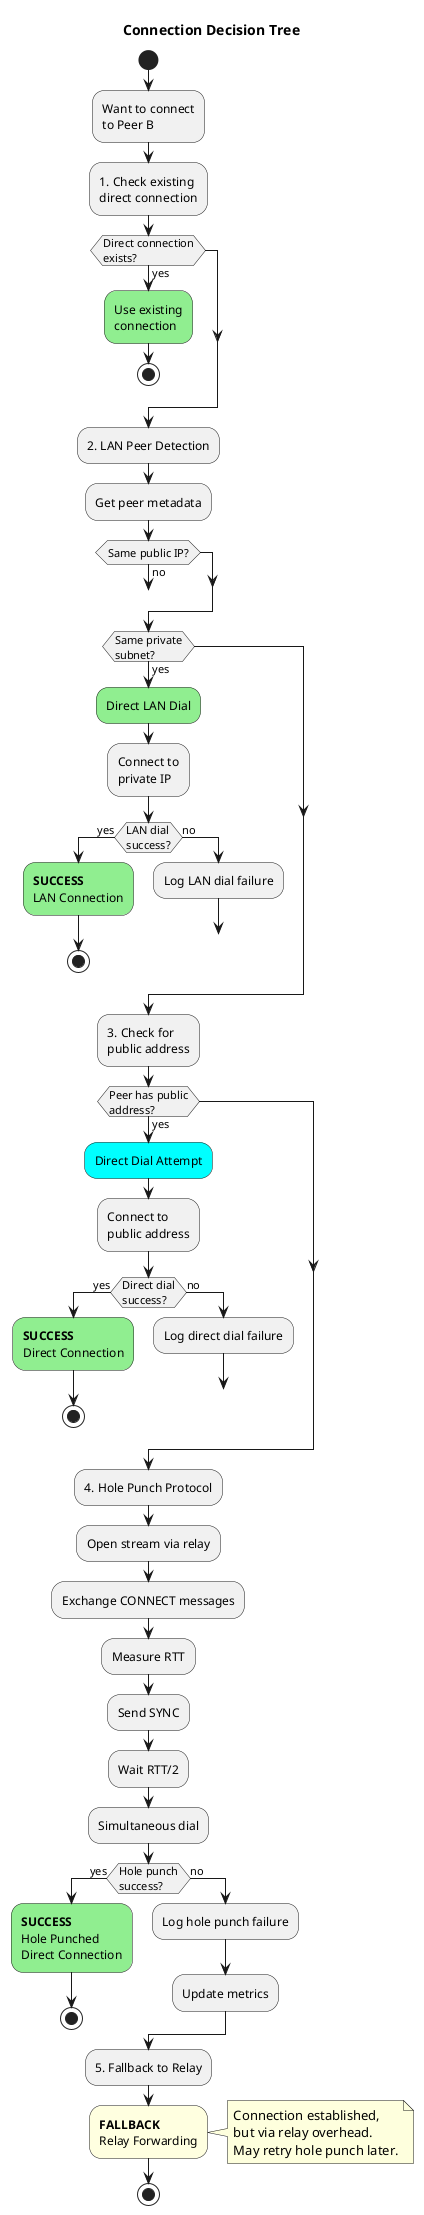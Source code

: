 @startuml hole-punch-decision-tree
title Connection Decision Tree

start

:Want to connect\nto Peer B;

:1. Check existing\ndirect connection;

if (Direct connection\nexists?) then (yes)
    #lightgreen:Use existing\nconnection;
    stop
endif

:2. LAN Peer Detection;
:Get peer metadata;

if (Same public IP?) then (no)
    goto check_public
endif

if (Same private\nsubnet?) then (yes)
    #lightgreen:Direct LAN Dial;
    :Connect to\nprivate IP;

    if (LAN dial\nsuccess?) then (yes)
        #lightgreen:**SUCCESS**\nLAN Connection;
        stop
    else (no)
        :Log LAN dial failure;
        goto check_public
    endif
endif

label check_public
:3. Check for\npublic address;

if (Peer has public\naddress?) then (yes)
    #cyan:Direct Dial Attempt;
    :Connect to\npublic address;

    if (Direct dial\nsuccess?) then (yes)
        #lightgreen:**SUCCESS**\nDirect Connection;
        stop
    else (no)
        :Log direct dial failure;
        goto hole_punch
    endif
endif

label hole_punch
:4. Hole Punch Protocol;

:Open stream via relay;
:Exchange CONNECT messages;
:Measure RTT;
:Send SYNC;
:Wait RTT/2;
:Simultaneous dial;

if (Hole punch\nsuccess?) then (yes)
    #lightgreen:**SUCCESS**\nHole Punched\nDirect Connection;
    stop
else (no)
    :Log hole punch failure;
    :Update metrics;
endif

:5. Fallback to Relay;
#lightyellow:**FALLBACK**\nRelay Forwarding;

note right
Connection established,
but via relay overhead.
May retry hole punch later.
end note

stop

@enduml
